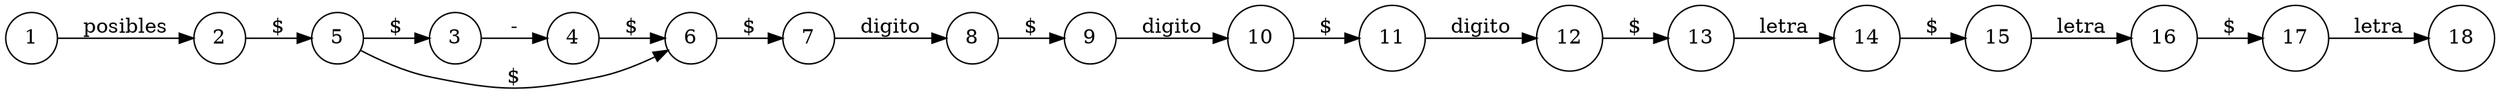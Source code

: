 digraph afd {
rankdir=LR;
"nodo1"[shape=circle,label="1"]
"nodo2"[shape=circle,label="2"]
"nodo1"->"nodo2"[label="posibles"]
"nodo3"[shape=circle,label="3"]
"nodo4"[shape=circle,label="4"]
"nodo3"->"nodo4"[label="-"]
"nodo5"[shape=circle,label="5"]
"nodo5"->"nodo3"[label="$"]
"nodo6"[shape=circle,label="6"]
"nodo4"->"nodo6"[label="$"]
"nodo5"->"nodo6"[label="$" constraint=false]
"nodo7"[shape=circle,label="7"]
"nodo8"[shape=circle,label="8"]
"nodo7"->"nodo8"[label="digito"]
"nodo9"[shape=circle,label="9"]
"nodo10"[shape=circle,label="10"]
"nodo9"->"nodo10"[label="digito"]
"nodo11"[shape=circle,label="11"]
"nodo12"[shape=circle,label="12"]
"nodo11"->"nodo12"[label="digito"]
"nodo13"[shape=circle,label="13"]
"nodo14"[shape=circle,label="14"]
"nodo13"->"nodo14"[label="letra"]
"nodo15"[shape=circle,label="15"]
"nodo16"[shape=circle,label="16"]
"nodo15"->"nodo16"[label="letra"]
"nodo17"[shape=circle,label="17"]
"nodo18"[shape=circle,label="18"]
"nodo17"->"nodo18"[label="letra"]
"nodo16"->"nodo17"[label="$"]
"nodo14"->"nodo15"[label="$"]
"nodo12"->"nodo13"[label="$"]
"nodo10"->"nodo11"[label="$"]
"nodo8"->"nodo9"[label="$"]
"nodo6"->"nodo7"[label="$"]
"nodo2"->"nodo5"[label="$"]
}